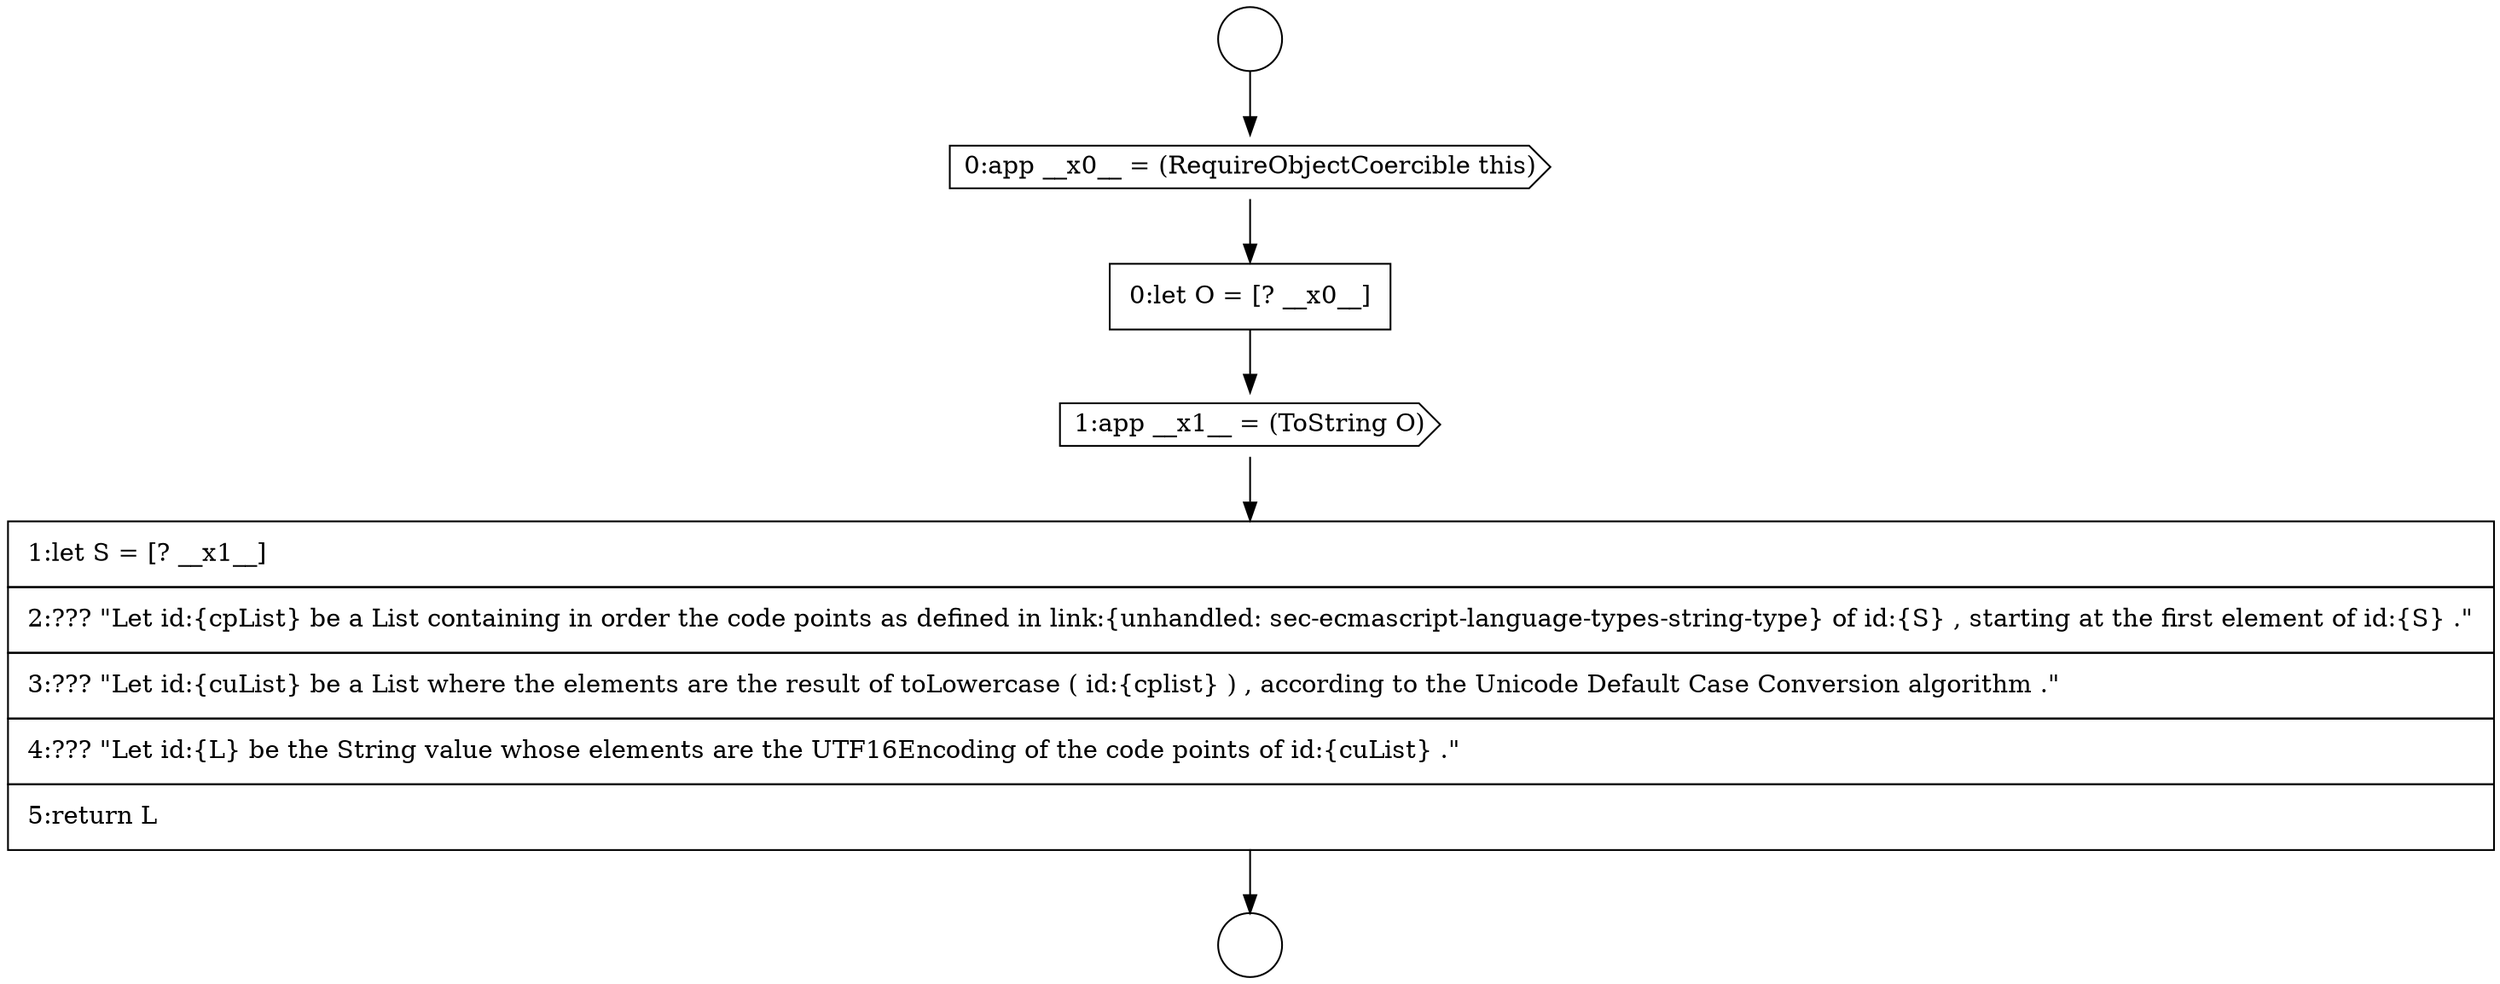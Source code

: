 digraph {
  node13238 [shape=none, margin=0, label=<<font color="black">
    <table border="0" cellborder="1" cellspacing="0" cellpadding="10">
      <tr><td align="left">0:let O = [? __x0__]</td></tr>
    </table>
  </font>> color="black" fillcolor="white" style=filled]
  node13237 [shape=cds, label=<<font color="black">0:app __x0__ = (RequireObjectCoercible this)</font>> color="black" fillcolor="white" style=filled]
  node13240 [shape=none, margin=0, label=<<font color="black">
    <table border="0" cellborder="1" cellspacing="0" cellpadding="10">
      <tr><td align="left">1:let S = [? __x1__]</td></tr>
      <tr><td align="left">2:??? &quot;Let id:{cpList} be a List containing in order the code points as defined in link:{unhandled: sec-ecmascript-language-types-string-type} of id:{S} , starting at the first element of id:{S} .&quot;</td></tr>
      <tr><td align="left">3:??? &quot;Let id:{cuList} be a List where the elements are the result of toLowercase ( id:{cplist} ) , according to the Unicode Default Case Conversion algorithm .&quot;</td></tr>
      <tr><td align="left">4:??? &quot;Let id:{L} be the String value whose elements are the UTF16Encoding of the code points of id:{cuList} .&quot;</td></tr>
      <tr><td align="left">5:return L</td></tr>
    </table>
  </font>> color="black" fillcolor="white" style=filled]
  node13236 [shape=circle label=" " color="black" fillcolor="white" style=filled]
  node13239 [shape=cds, label=<<font color="black">1:app __x1__ = (ToString O)</font>> color="black" fillcolor="white" style=filled]
  node13235 [shape=circle label=" " color="black" fillcolor="white" style=filled]
  node13239 -> node13240 [ color="black"]
  node13240 -> node13236 [ color="black"]
  node13238 -> node13239 [ color="black"]
  node13237 -> node13238 [ color="black"]
  node13235 -> node13237 [ color="black"]
}
